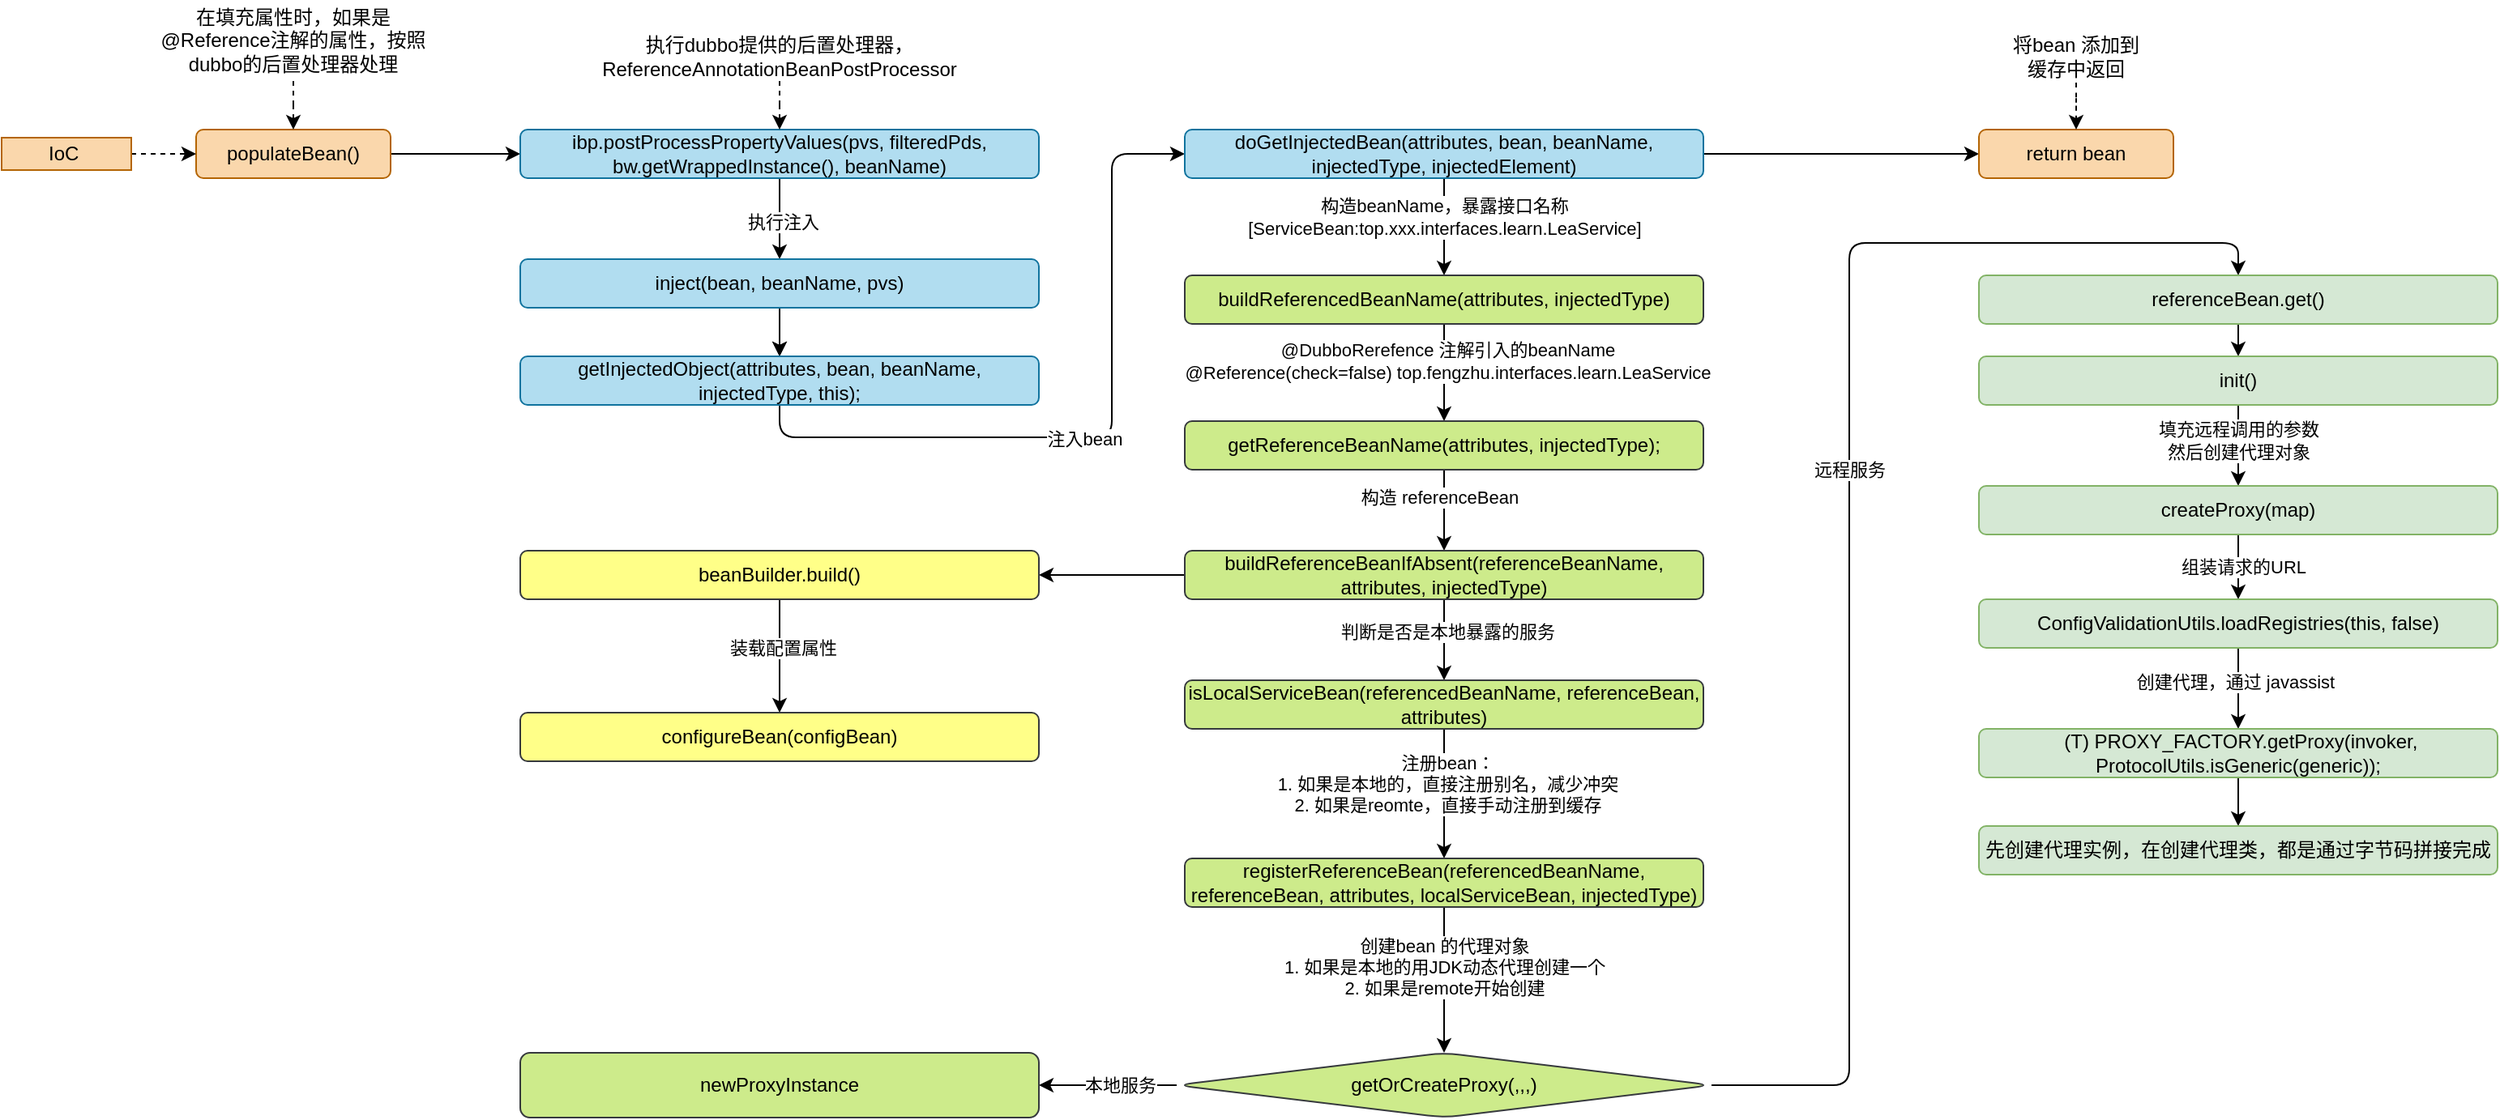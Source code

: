 <mxfile version="14.8.4" type="github">
  <diagram id="u-6T0Q0Hzs0U8y--g6ju" name="第 1 页">
    <mxGraphModel dx="1577" dy="982" grid="1" gridSize="10" guides="1" tooltips="1" connect="1" arrows="1" fold="1" page="1" pageScale="1" pageWidth="3300" pageHeight="2339" math="0" shadow="0">
      <root>
        <mxCell id="0" />
        <mxCell id="1" parent="0" />
        <mxCell id="THyuX_9nO1EnehneHS2Q-6" value="" style="edgeStyle=orthogonalEdgeStyle;rounded=1;orthogonalLoop=1;jettySize=auto;html=1;" parent="1" source="THyuX_9nO1EnehneHS2Q-1" target="THyuX_9nO1EnehneHS2Q-5" edge="1">
          <mxGeometry relative="1" as="geometry" />
        </mxCell>
        <mxCell id="THyuX_9nO1EnehneHS2Q-1" value="populateBean()" style="rounded=1;whiteSpace=wrap;html=1;fillColor=#fad7ac;strokeColor=#b46504;" parent="1" vertex="1">
          <mxGeometry x="200" y="90" width="120" height="30" as="geometry" />
        </mxCell>
        <mxCell id="THyuX_9nO1EnehneHS2Q-3" value="" style="edgeStyle=orthogonalEdgeStyle;rounded=1;orthogonalLoop=1;jettySize=auto;html=1;dashed=1;" parent="1" source="THyuX_9nO1EnehneHS2Q-2" target="THyuX_9nO1EnehneHS2Q-1" edge="1">
          <mxGeometry relative="1" as="geometry" />
        </mxCell>
        <mxCell id="THyuX_9nO1EnehneHS2Q-2" value="IoC&amp;nbsp;" style="text;html=1;fillColor=#fad7ac;align=center;verticalAlign=middle;whiteSpace=wrap;rounded=0;strokeColor=#b46504;" parent="1" vertex="1">
          <mxGeometry x="80" y="95" width="80" height="20" as="geometry" />
        </mxCell>
        <mxCell id="THyuX_9nO1EnehneHS2Q-10" value="" style="edgeStyle=orthogonalEdgeStyle;rounded=1;orthogonalLoop=1;jettySize=auto;html=1;" parent="1" source="THyuX_9nO1EnehneHS2Q-5" target="THyuX_9nO1EnehneHS2Q-9" edge="1">
          <mxGeometry relative="1" as="geometry" />
        </mxCell>
        <mxCell id="THyuX_9nO1EnehneHS2Q-11" value="执行注入" style="edgeLabel;html=1;align=center;verticalAlign=middle;resizable=0;points=[];" parent="THyuX_9nO1EnehneHS2Q-10" vertex="1" connectable="0">
          <mxGeometry x="0.05" y="2" relative="1" as="geometry">
            <mxPoint as="offset" />
          </mxGeometry>
        </mxCell>
        <mxCell id="THyuX_9nO1EnehneHS2Q-5" value="ibp.postProcessPropertyValues(pvs, filteredPds, bw.getWrappedInstance(), beanName)" style="rounded=1;whiteSpace=wrap;html=1;fillColor=#b1ddf0;strokeColor=#10739e;" parent="1" vertex="1">
          <mxGeometry x="400" y="90" width="320" height="30" as="geometry" />
        </mxCell>
        <mxCell id="THyuX_9nO1EnehneHS2Q-8" value="" style="edgeStyle=orthogonalEdgeStyle;rounded=1;orthogonalLoop=1;jettySize=auto;html=1;dashed=1;" parent="1" source="THyuX_9nO1EnehneHS2Q-7" target="THyuX_9nO1EnehneHS2Q-5" edge="1">
          <mxGeometry relative="1" as="geometry" />
        </mxCell>
        <mxCell id="THyuX_9nO1EnehneHS2Q-7" value="执行dubbo提供的后置处理器，ReferenceAnnotationBeanPostProcessor" style="text;html=1;strokeColor=none;fillColor=none;align=center;verticalAlign=middle;whiteSpace=wrap;rounded=0;" parent="1" vertex="1">
          <mxGeometry x="440" y="30" width="240" height="30" as="geometry" />
        </mxCell>
        <mxCell id="THyuX_9nO1EnehneHS2Q-15" value="" style="edgeStyle=orthogonalEdgeStyle;rounded=1;orthogonalLoop=1;jettySize=auto;html=1;dashed=1;" parent="1" source="THyuX_9nO1EnehneHS2Q-9" target="THyuX_9nO1EnehneHS2Q-14" edge="1">
          <mxGeometry relative="1" as="geometry" />
        </mxCell>
        <mxCell id="THyuX_9nO1EnehneHS2Q-16" value="" style="edgeStyle=orthogonalEdgeStyle;rounded=1;orthogonalLoop=1;jettySize=auto;html=1;" parent="1" source="THyuX_9nO1EnehneHS2Q-9" target="THyuX_9nO1EnehneHS2Q-14" edge="1">
          <mxGeometry relative="1" as="geometry" />
        </mxCell>
        <mxCell id="THyuX_9nO1EnehneHS2Q-9" value="inject(bean, beanName, pvs)" style="rounded=1;whiteSpace=wrap;html=1;fillColor=#b1ddf0;strokeColor=#10739e;" parent="1" vertex="1">
          <mxGeometry x="400" y="170" width="320" height="30" as="geometry" />
        </mxCell>
        <mxCell id="THyuX_9nO1EnehneHS2Q-13" value="" style="edgeStyle=orthogonalEdgeStyle;rounded=1;orthogonalLoop=1;jettySize=auto;html=1;dashed=1;" parent="1" source="THyuX_9nO1EnehneHS2Q-12" target="THyuX_9nO1EnehneHS2Q-1" edge="1">
          <mxGeometry relative="1" as="geometry" />
        </mxCell>
        <mxCell id="THyuX_9nO1EnehneHS2Q-12" value="在填充属性时，如果是@Reference注解的属性，按照dubbo的后置处理器处理" style="text;html=1;strokeColor=none;fillColor=none;align=center;verticalAlign=middle;whiteSpace=wrap;rounded=0;" parent="1" vertex="1">
          <mxGeometry x="170" y="10" width="180" height="50" as="geometry" />
        </mxCell>
        <mxCell id="THyuX_9nO1EnehneHS2Q-18" value="" style="edgeStyle=orthogonalEdgeStyle;rounded=1;orthogonalLoop=1;jettySize=auto;html=1;exitX=0.5;exitY=1;exitDx=0;exitDy=0;entryX=0;entryY=0.5;entryDx=0;entryDy=0;" parent="1" source="THyuX_9nO1EnehneHS2Q-14" target="THyuX_9nO1EnehneHS2Q-17" edge="1">
          <mxGeometry relative="1" as="geometry" />
        </mxCell>
        <mxCell id="THyuX_9nO1EnehneHS2Q-19" value="注入bean" style="edgeLabel;html=1;align=center;verticalAlign=middle;resizable=0;points=[];" parent="THyuX_9nO1EnehneHS2Q-18" vertex="1" connectable="0">
          <mxGeometry x="-0.067" y="-1" relative="1" as="geometry">
            <mxPoint as="offset" />
          </mxGeometry>
        </mxCell>
        <mxCell id="THyuX_9nO1EnehneHS2Q-14" value="getInjectedObject(attributes, bean, beanName, injectedType, this);" style="rounded=1;whiteSpace=wrap;html=1;fillColor=#b1ddf0;strokeColor=#10739e;" parent="1" vertex="1">
          <mxGeometry x="400" y="230" width="320" height="30" as="geometry" />
        </mxCell>
        <mxCell id="THyuX_9nO1EnehneHS2Q-21" value="" style="edgeStyle=orthogonalEdgeStyle;rounded=1;orthogonalLoop=1;jettySize=auto;html=1;" parent="1" source="THyuX_9nO1EnehneHS2Q-17" target="THyuX_9nO1EnehneHS2Q-20" edge="1">
          <mxGeometry relative="1" as="geometry" />
        </mxCell>
        <mxCell id="THyuX_9nO1EnehneHS2Q-22" value="构造beanName，暴露接口名称&lt;br&gt;[ServiceBean:top.xxx.interfaces.learn.LeaService]" style="edgeLabel;html=1;align=center;verticalAlign=middle;resizable=0;points=[];" parent="THyuX_9nO1EnehneHS2Q-21" vertex="1" connectable="0">
          <mxGeometry x="-0.2" relative="1" as="geometry">
            <mxPoint as="offset" />
          </mxGeometry>
        </mxCell>
        <mxCell id="THyuX_9nO1EnehneHS2Q-45" value="" style="edgeStyle=orthogonalEdgeStyle;rounded=1;orthogonalLoop=1;jettySize=auto;html=1;" parent="1" source="THyuX_9nO1EnehneHS2Q-17" target="THyuX_9nO1EnehneHS2Q-44" edge="1">
          <mxGeometry relative="1" as="geometry" />
        </mxCell>
        <mxCell id="THyuX_9nO1EnehneHS2Q-17" value="doGetInjectedBean(attributes, bean, beanName, injectedType, injectedElement)" style="rounded=1;whiteSpace=wrap;html=1;fillColor=#b1ddf0;strokeColor=#10739e;" parent="1" vertex="1">
          <mxGeometry x="810" y="90" width="320" height="30" as="geometry" />
        </mxCell>
        <mxCell id="THyuX_9nO1EnehneHS2Q-24" value="" style="edgeStyle=orthogonalEdgeStyle;rounded=1;orthogonalLoop=1;jettySize=auto;html=1;" parent="1" source="THyuX_9nO1EnehneHS2Q-20" target="THyuX_9nO1EnehneHS2Q-23" edge="1">
          <mxGeometry relative="1" as="geometry" />
        </mxCell>
        <mxCell id="THyuX_9nO1EnehneHS2Q-25" value="@DubboRerefence 注解引入的beanName&lt;br&gt;@Reference(check=false) top.fengzhu.interfaces.learn.LeaService" style="edgeLabel;html=1;align=center;verticalAlign=middle;resizable=0;points=[];" parent="THyuX_9nO1EnehneHS2Q-24" vertex="1" connectable="0">
          <mxGeometry x="-0.25" y="2" relative="1" as="geometry">
            <mxPoint as="offset" />
          </mxGeometry>
        </mxCell>
        <mxCell id="THyuX_9nO1EnehneHS2Q-20" value="buildReferencedBeanName(attributes, injectedType)" style="rounded=1;whiteSpace=wrap;html=1;fillColor=#cdeb8b;strokeColor=#36393d;" parent="1" vertex="1">
          <mxGeometry x="810" y="180" width="320" height="30" as="geometry" />
        </mxCell>
        <mxCell id="THyuX_9nO1EnehneHS2Q-27" value="" style="edgeStyle=orthogonalEdgeStyle;rounded=1;orthogonalLoop=1;jettySize=auto;html=1;" parent="1" source="THyuX_9nO1EnehneHS2Q-23" target="THyuX_9nO1EnehneHS2Q-26" edge="1">
          <mxGeometry relative="1" as="geometry" />
        </mxCell>
        <mxCell id="THyuX_9nO1EnehneHS2Q-28" value="构造 referenceBean" style="edgeLabel;html=1;align=center;verticalAlign=middle;resizable=0;points=[];" parent="THyuX_9nO1EnehneHS2Q-27" vertex="1" connectable="0">
          <mxGeometry x="-0.32" y="-3" relative="1" as="geometry">
            <mxPoint as="offset" />
          </mxGeometry>
        </mxCell>
        <mxCell id="THyuX_9nO1EnehneHS2Q-23" value="getReferenceBeanName(attributes, injectedType);" style="rounded=1;whiteSpace=wrap;html=1;fillColor=#cdeb8b;strokeColor=#36393d;" parent="1" vertex="1">
          <mxGeometry x="810" y="270" width="320" height="30" as="geometry" />
        </mxCell>
        <mxCell id="THyuX_9nO1EnehneHS2Q-30" value="" style="edgeStyle=orthogonalEdgeStyle;rounded=1;orthogonalLoop=1;jettySize=auto;html=1;" parent="1" source="THyuX_9nO1EnehneHS2Q-26" target="THyuX_9nO1EnehneHS2Q-29" edge="1">
          <mxGeometry relative="1" as="geometry" />
        </mxCell>
        <mxCell id="THyuX_9nO1EnehneHS2Q-31" value="判断是否是本地暴露的服务" style="edgeLabel;html=1;align=center;verticalAlign=middle;resizable=0;points=[];" parent="THyuX_9nO1EnehneHS2Q-30" vertex="1" connectable="0">
          <mxGeometry x="-0.2" y="2" relative="1" as="geometry">
            <mxPoint as="offset" />
          </mxGeometry>
        </mxCell>
        <mxCell id="THyuX_9nO1EnehneHS2Q-40" value="" style="edgeStyle=orthogonalEdgeStyle;rounded=1;orthogonalLoop=1;jettySize=auto;html=1;" parent="1" source="THyuX_9nO1EnehneHS2Q-26" target="THyuX_9nO1EnehneHS2Q-39" edge="1">
          <mxGeometry relative="1" as="geometry" />
        </mxCell>
        <mxCell id="THyuX_9nO1EnehneHS2Q-26" value="buildReferenceBeanIfAbsent(referenceBeanName, attributes, injectedType)" style="rounded=1;whiteSpace=wrap;html=1;fillColor=#cdeb8b;strokeColor=#36393d;" parent="1" vertex="1">
          <mxGeometry x="810" y="350" width="320" height="30" as="geometry" />
        </mxCell>
        <mxCell id="THyuX_9nO1EnehneHS2Q-34" value="" style="edgeStyle=orthogonalEdgeStyle;rounded=1;orthogonalLoop=1;jettySize=auto;html=1;" parent="1" source="THyuX_9nO1EnehneHS2Q-29" target="THyuX_9nO1EnehneHS2Q-33" edge="1">
          <mxGeometry relative="1" as="geometry" />
        </mxCell>
        <mxCell id="THyuX_9nO1EnehneHS2Q-35" value="注册bean：&lt;br&gt;1. 如果是本地的，直接注册别名，减少冲突&lt;br&gt;2. 如果是reomte，直接手动注册到缓存" style="edgeLabel;html=1;align=center;verticalAlign=middle;resizable=0;points=[];" parent="THyuX_9nO1EnehneHS2Q-34" vertex="1" connectable="0">
          <mxGeometry x="-0.15" y="2" relative="1" as="geometry">
            <mxPoint as="offset" />
          </mxGeometry>
        </mxCell>
        <mxCell id="THyuX_9nO1EnehneHS2Q-29" value="isLocalServiceBean(referencedBeanName, referenceBean, attributes)" style="rounded=1;whiteSpace=wrap;html=1;fillColor=#cdeb8b;strokeColor=#36393d;" parent="1" vertex="1">
          <mxGeometry x="810" y="430" width="320" height="30" as="geometry" />
        </mxCell>
        <mxCell id="THyuX_9nO1EnehneHS2Q-37" value="" style="edgeStyle=orthogonalEdgeStyle;rounded=1;orthogonalLoop=1;jettySize=auto;html=1;entryX=0.5;entryY=0;entryDx=0;entryDy=0;" parent="1" source="THyuX_9nO1EnehneHS2Q-33" target="THyuX_9nO1EnehneHS2Q-50" edge="1">
          <mxGeometry relative="1" as="geometry" />
        </mxCell>
        <mxCell id="THyuX_9nO1EnehneHS2Q-38" value="创建bean 的代理对象&lt;br&gt;1. 如果是本地的用JDK动态代理创建一个&lt;br&gt;2. 如果是remote开始创建" style="edgeLabel;html=1;align=center;verticalAlign=middle;resizable=0;points=[];" parent="THyuX_9nO1EnehneHS2Q-37" vertex="1" connectable="0">
          <mxGeometry x="-0.3" relative="1" as="geometry">
            <mxPoint y="5" as="offset" />
          </mxGeometry>
        </mxCell>
        <mxCell id="THyuX_9nO1EnehneHS2Q-33" value="registerReferenceBean(referencedBeanName, referenceBean, attributes, localServiceBean, injectedType)" style="rounded=1;whiteSpace=wrap;html=1;fillColor=#cdeb8b;strokeColor=#36393d;" parent="1" vertex="1">
          <mxGeometry x="810" y="540" width="320" height="30" as="geometry" />
        </mxCell>
        <mxCell id="THyuX_9nO1EnehneHS2Q-49" value="" style="edgeStyle=orthogonalEdgeStyle;rounded=1;orthogonalLoop=1;jettySize=auto;html=1;entryX=0.5;entryY=0;entryDx=0;entryDy=0;exitX=1;exitY=0.5;exitDx=0;exitDy=0;" parent="1" source="THyuX_9nO1EnehneHS2Q-50" target="THyuX_9nO1EnehneHS2Q-48" edge="1">
          <mxGeometry relative="1" as="geometry">
            <mxPoint x="970" y="660" as="sourcePoint" />
            <Array as="points">
              <mxPoint x="1220" y="680" />
              <mxPoint x="1220" y="160" />
              <mxPoint x="1460" y="160" />
            </Array>
          </mxGeometry>
        </mxCell>
        <mxCell id="THyuX_9nO1EnehneHS2Q-54" value="远程服务" style="edgeLabel;html=1;align=center;verticalAlign=middle;resizable=0;points=[];" parent="THyuX_9nO1EnehneHS2Q-49" vertex="1" connectable="0">
          <mxGeometry x="0.075" relative="1" as="geometry">
            <mxPoint as="offset" />
          </mxGeometry>
        </mxCell>
        <mxCell id="THyuX_9nO1EnehneHS2Q-42" value="" style="edgeStyle=orthogonalEdgeStyle;rounded=1;orthogonalLoop=1;jettySize=auto;html=1;" parent="1" source="THyuX_9nO1EnehneHS2Q-39" target="THyuX_9nO1EnehneHS2Q-41" edge="1">
          <mxGeometry relative="1" as="geometry" />
        </mxCell>
        <mxCell id="THyuX_9nO1EnehneHS2Q-43" value="装载配置属性" style="edgeLabel;html=1;align=center;verticalAlign=middle;resizable=0;points=[];" parent="THyuX_9nO1EnehneHS2Q-42" vertex="1" connectable="0">
          <mxGeometry x="-0.16" y="2" relative="1" as="geometry">
            <mxPoint as="offset" />
          </mxGeometry>
        </mxCell>
        <mxCell id="THyuX_9nO1EnehneHS2Q-39" value="beanBuilder.build()" style="rounded=1;whiteSpace=wrap;html=1;fillColor=#ffff88;strokeColor=#36393d;" parent="1" vertex="1">
          <mxGeometry x="400" y="350" width="320" height="30" as="geometry" />
        </mxCell>
        <mxCell id="THyuX_9nO1EnehneHS2Q-41" value="configureBean(configBean)" style="rounded=1;whiteSpace=wrap;html=1;fillColor=#ffff88;strokeColor=#36393d;" parent="1" vertex="1">
          <mxGeometry x="400" y="450" width="320" height="30" as="geometry" />
        </mxCell>
        <mxCell id="THyuX_9nO1EnehneHS2Q-44" value="return bean" style="rounded=1;whiteSpace=wrap;html=1;fillColor=#fad7ac;strokeColor=#b46504;" parent="1" vertex="1">
          <mxGeometry x="1300" y="90" width="120" height="30" as="geometry" />
        </mxCell>
        <mxCell id="THyuX_9nO1EnehneHS2Q-47" value="" style="edgeStyle=orthogonalEdgeStyle;rounded=1;orthogonalLoop=1;jettySize=auto;html=1;dashed=1;" parent="1" source="THyuX_9nO1EnehneHS2Q-46" target="THyuX_9nO1EnehneHS2Q-44" edge="1">
          <mxGeometry relative="1" as="geometry" />
        </mxCell>
        <mxCell id="THyuX_9nO1EnehneHS2Q-46" value="将bean 添加到缓存中返回" style="text;html=1;strokeColor=none;fillColor=none;align=center;verticalAlign=middle;whiteSpace=wrap;rounded=0;" parent="1" vertex="1">
          <mxGeometry x="1315" y="35" width="90" height="20" as="geometry" />
        </mxCell>
        <mxCell id="THyuX_9nO1EnehneHS2Q-56" value="" style="edgeStyle=orthogonalEdgeStyle;rounded=1;orthogonalLoop=1;jettySize=auto;html=1;" parent="1" source="THyuX_9nO1EnehneHS2Q-48" target="THyuX_9nO1EnehneHS2Q-55" edge="1">
          <mxGeometry relative="1" as="geometry" />
        </mxCell>
        <mxCell id="THyuX_9nO1EnehneHS2Q-48" value="referenceBean.get()" style="rounded=1;whiteSpace=wrap;html=1;fillColor=#d5e8d4;strokeColor=#82b366;" parent="1" vertex="1">
          <mxGeometry x="1300" y="180" width="320" height="30" as="geometry" />
        </mxCell>
        <mxCell id="THyuX_9nO1EnehneHS2Q-52" value="" style="edgeStyle=orthogonalEdgeStyle;rounded=1;orthogonalLoop=1;jettySize=auto;html=1;" parent="1" source="THyuX_9nO1EnehneHS2Q-50" target="THyuX_9nO1EnehneHS2Q-51" edge="1">
          <mxGeometry relative="1" as="geometry" />
        </mxCell>
        <mxCell id="THyuX_9nO1EnehneHS2Q-53" value="本地服务" style="edgeLabel;html=1;align=center;verticalAlign=middle;resizable=0;points=[];" parent="THyuX_9nO1EnehneHS2Q-52" vertex="1" connectable="0">
          <mxGeometry x="-0.362" y="1" relative="1" as="geometry">
            <mxPoint x="-8" y="-1" as="offset" />
          </mxGeometry>
        </mxCell>
        <mxCell id="THyuX_9nO1EnehneHS2Q-50" value="&lt;span&gt;getOrCreateProxy(,,,)&lt;/span&gt;" style="rhombus;whiteSpace=wrap;html=1;rounded=1;strokeColor=#36393d;fillColor=#cdeb8b;" parent="1" vertex="1">
          <mxGeometry x="805" y="660" width="330" height="40" as="geometry" />
        </mxCell>
        <mxCell id="THyuX_9nO1EnehneHS2Q-51" value="newProxyInstance" style="whiteSpace=wrap;html=1;rounded=1;strokeColor=#36393d;fillColor=#cdeb8b;" parent="1" vertex="1">
          <mxGeometry x="400" y="660" width="320" height="40" as="geometry" />
        </mxCell>
        <mxCell id="THyuX_9nO1EnehneHS2Q-58" value="" style="edgeStyle=orthogonalEdgeStyle;rounded=1;orthogonalLoop=1;jettySize=auto;html=1;" parent="1" source="THyuX_9nO1EnehneHS2Q-55" target="THyuX_9nO1EnehneHS2Q-57" edge="1">
          <mxGeometry relative="1" as="geometry" />
        </mxCell>
        <mxCell id="THyuX_9nO1EnehneHS2Q-59" value="填充远程调用的参数&lt;br&gt;然后创建代理对象" style="edgeLabel;html=1;align=center;verticalAlign=middle;resizable=0;points=[];" parent="THyuX_9nO1EnehneHS2Q-58" vertex="1" connectable="0">
          <mxGeometry x="-0.12" relative="1" as="geometry">
            <mxPoint as="offset" />
          </mxGeometry>
        </mxCell>
        <mxCell id="THyuX_9nO1EnehneHS2Q-55" value="init()" style="rounded=1;whiteSpace=wrap;html=1;fillColor=#d5e8d4;strokeColor=#82b366;" parent="1" vertex="1">
          <mxGeometry x="1300" y="230" width="320" height="30" as="geometry" />
        </mxCell>
        <mxCell id="THyuX_9nO1EnehneHS2Q-61" value="" style="edgeStyle=orthogonalEdgeStyle;rounded=1;orthogonalLoop=1;jettySize=auto;html=1;" parent="1" source="THyuX_9nO1EnehneHS2Q-57" target="THyuX_9nO1EnehneHS2Q-60" edge="1">
          <mxGeometry relative="1" as="geometry" />
        </mxCell>
        <mxCell id="THyuX_9nO1EnehneHS2Q-62" value="组装请求的URL" style="edgeLabel;html=1;align=center;verticalAlign=middle;resizable=0;points=[];" parent="THyuX_9nO1EnehneHS2Q-61" vertex="1" connectable="0">
          <mxGeometry x="-0.025" y="3" relative="1" as="geometry">
            <mxPoint as="offset" />
          </mxGeometry>
        </mxCell>
        <mxCell id="THyuX_9nO1EnehneHS2Q-57" value="createProxy(map)" style="rounded=1;whiteSpace=wrap;html=1;fillColor=#d5e8d4;strokeColor=#82b366;" parent="1" vertex="1">
          <mxGeometry x="1300" y="310" width="320" height="30" as="geometry" />
        </mxCell>
        <mxCell id="THyuX_9nO1EnehneHS2Q-64" value="" style="edgeStyle=orthogonalEdgeStyle;rounded=1;orthogonalLoop=1;jettySize=auto;html=1;" parent="1" source="THyuX_9nO1EnehneHS2Q-60" target="THyuX_9nO1EnehneHS2Q-63" edge="1">
          <mxGeometry relative="1" as="geometry" />
        </mxCell>
        <mxCell id="THyuX_9nO1EnehneHS2Q-65" value="创建代理，通过 javassist" style="edgeLabel;html=1;align=center;verticalAlign=middle;resizable=0;points=[];" parent="THyuX_9nO1EnehneHS2Q-64" vertex="1" connectable="0">
          <mxGeometry x="-0.16" y="-2" relative="1" as="geometry">
            <mxPoint as="offset" />
          </mxGeometry>
        </mxCell>
        <mxCell id="THyuX_9nO1EnehneHS2Q-60" value="ConfigValidationUtils.loadRegistries(this, false)" style="rounded=1;whiteSpace=wrap;html=1;fillColor=#d5e8d4;strokeColor=#82b366;" parent="1" vertex="1">
          <mxGeometry x="1300" y="380" width="320" height="30" as="geometry" />
        </mxCell>
        <mxCell id="THyuX_9nO1EnehneHS2Q-67" value="" style="edgeStyle=orthogonalEdgeStyle;rounded=1;orthogonalLoop=1;jettySize=auto;html=1;" parent="1" source="THyuX_9nO1EnehneHS2Q-63" target="THyuX_9nO1EnehneHS2Q-66" edge="1">
          <mxGeometry relative="1" as="geometry" />
        </mxCell>
        <mxCell id="THyuX_9nO1EnehneHS2Q-63" value="&amp;nbsp;(T) PROXY_FACTORY.getProxy(invoker, ProtocolUtils.isGeneric(generic));" style="rounded=1;whiteSpace=wrap;html=1;fillColor=#d5e8d4;strokeColor=#82b366;" parent="1" vertex="1">
          <mxGeometry x="1300" y="460" width="320" height="30" as="geometry" />
        </mxCell>
        <mxCell id="THyuX_9nO1EnehneHS2Q-66" value="先创建代理实例，在创建代理类，都是通过字节码拼接完成" style="rounded=1;whiteSpace=wrap;html=1;fillColor=#d5e8d4;strokeColor=#82b366;" parent="1" vertex="1">
          <mxGeometry x="1300" y="520" width="320" height="30" as="geometry" />
        </mxCell>
      </root>
    </mxGraphModel>
  </diagram>
</mxfile>
